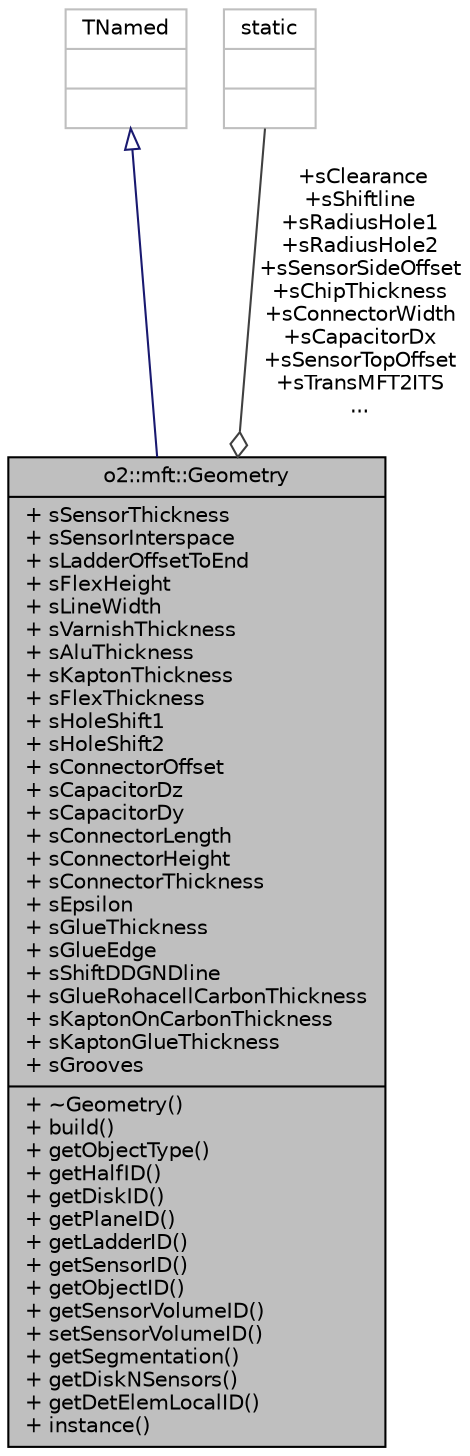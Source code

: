 digraph "o2::mft::Geometry"
{
 // INTERACTIVE_SVG=YES
  bgcolor="transparent";
  edge [fontname="Helvetica",fontsize="10",labelfontname="Helvetica",labelfontsize="10"];
  node [fontname="Helvetica",fontsize="10",shape=record];
  Node2 [label="{o2::mft::Geometry\n|+ sSensorThickness\l+ sSensorInterspace\l+ sLadderOffsetToEnd\l+ sFlexHeight\l+ sLineWidth\l+ sVarnishThickness\l+ sAluThickness\l+ sKaptonThickness\l+ sFlexThickness\l+ sHoleShift1\l+ sHoleShift2\l+ sConnectorOffset\l+ sCapacitorDz\l+ sCapacitorDy\l+ sConnectorLength\l+ sConnectorHeight\l+ sConnectorThickness\l+ sEpsilon\l+ sGlueThickness\l+ sGlueEdge\l+ sShiftDDGNDline\l+ sGlueRohacellCarbonThickness\l+ sKaptonOnCarbonThickness\l+ sKaptonGlueThickness\l+ sGrooves\l|+ ~Geometry()\l+ build()\l+ getObjectType()\l+ getHalfID()\l+ getDiskID()\l+ getPlaneID()\l+ getLadderID()\l+ getSensorID()\l+ getObjectID()\l+ getSensorVolumeID()\l+ setSensorVolumeID()\l+ getSegmentation()\l+ getDiskNSensors()\l+ getDetElemLocalID()\l+ instance()\l}",height=0.2,width=0.4,color="black", fillcolor="grey75", style="filled", fontcolor="black"];
  Node3 -> Node2 [dir="back",color="midnightblue",fontsize="10",style="solid",arrowtail="onormal",fontname="Helvetica"];
  Node3 [label="{TNamed\n||}",height=0.2,width=0.4,color="grey75"];
  Node4 -> Node2 [color="grey25",fontsize="10",style="solid",label=" +sClearance\n+sShiftline\n+sRadiusHole1\n+sRadiusHole2\n+sSensorSideOffset\n+sChipThickness\n+sConnectorWidth\n+sCapacitorDx\n+sSensorTopOffset\n+sTransMFT2ITS\n..." ,arrowhead="odiamond",fontname="Helvetica"];
  Node4 [label="{static\n||}",height=0.2,width=0.4,color="grey75"];
}
